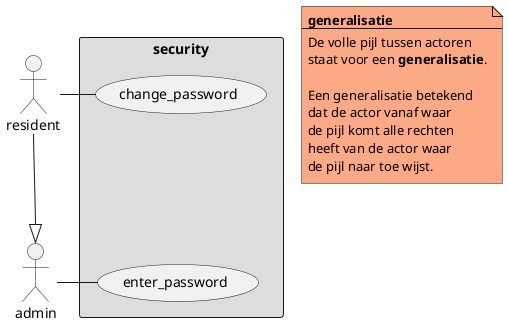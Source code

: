 @startuml
'https://plantuml.com/use-case-diagram

rectangle "security" as p1 #DDDDDD{
    usecase enter_password as uc1
    usecase change_password as uc2

    uc1 -[hidden]up-> uc2
}

actor "admin" as a1
actor "resident" as a2

a1 -right- uc1
a2 -right- uc2
a2 --|> a1


note as n1 #FCA985
    **generalisatie**
    --
    De volle pijl tussen actoren
    staat voor een **generalisatie**.

    Een generalisatie betekend
    dat de actor vanaf waar
    de pijl komt alle rechten
    heeft van de actor waar
    de pijl naar toe wijst.
end note

@enduml